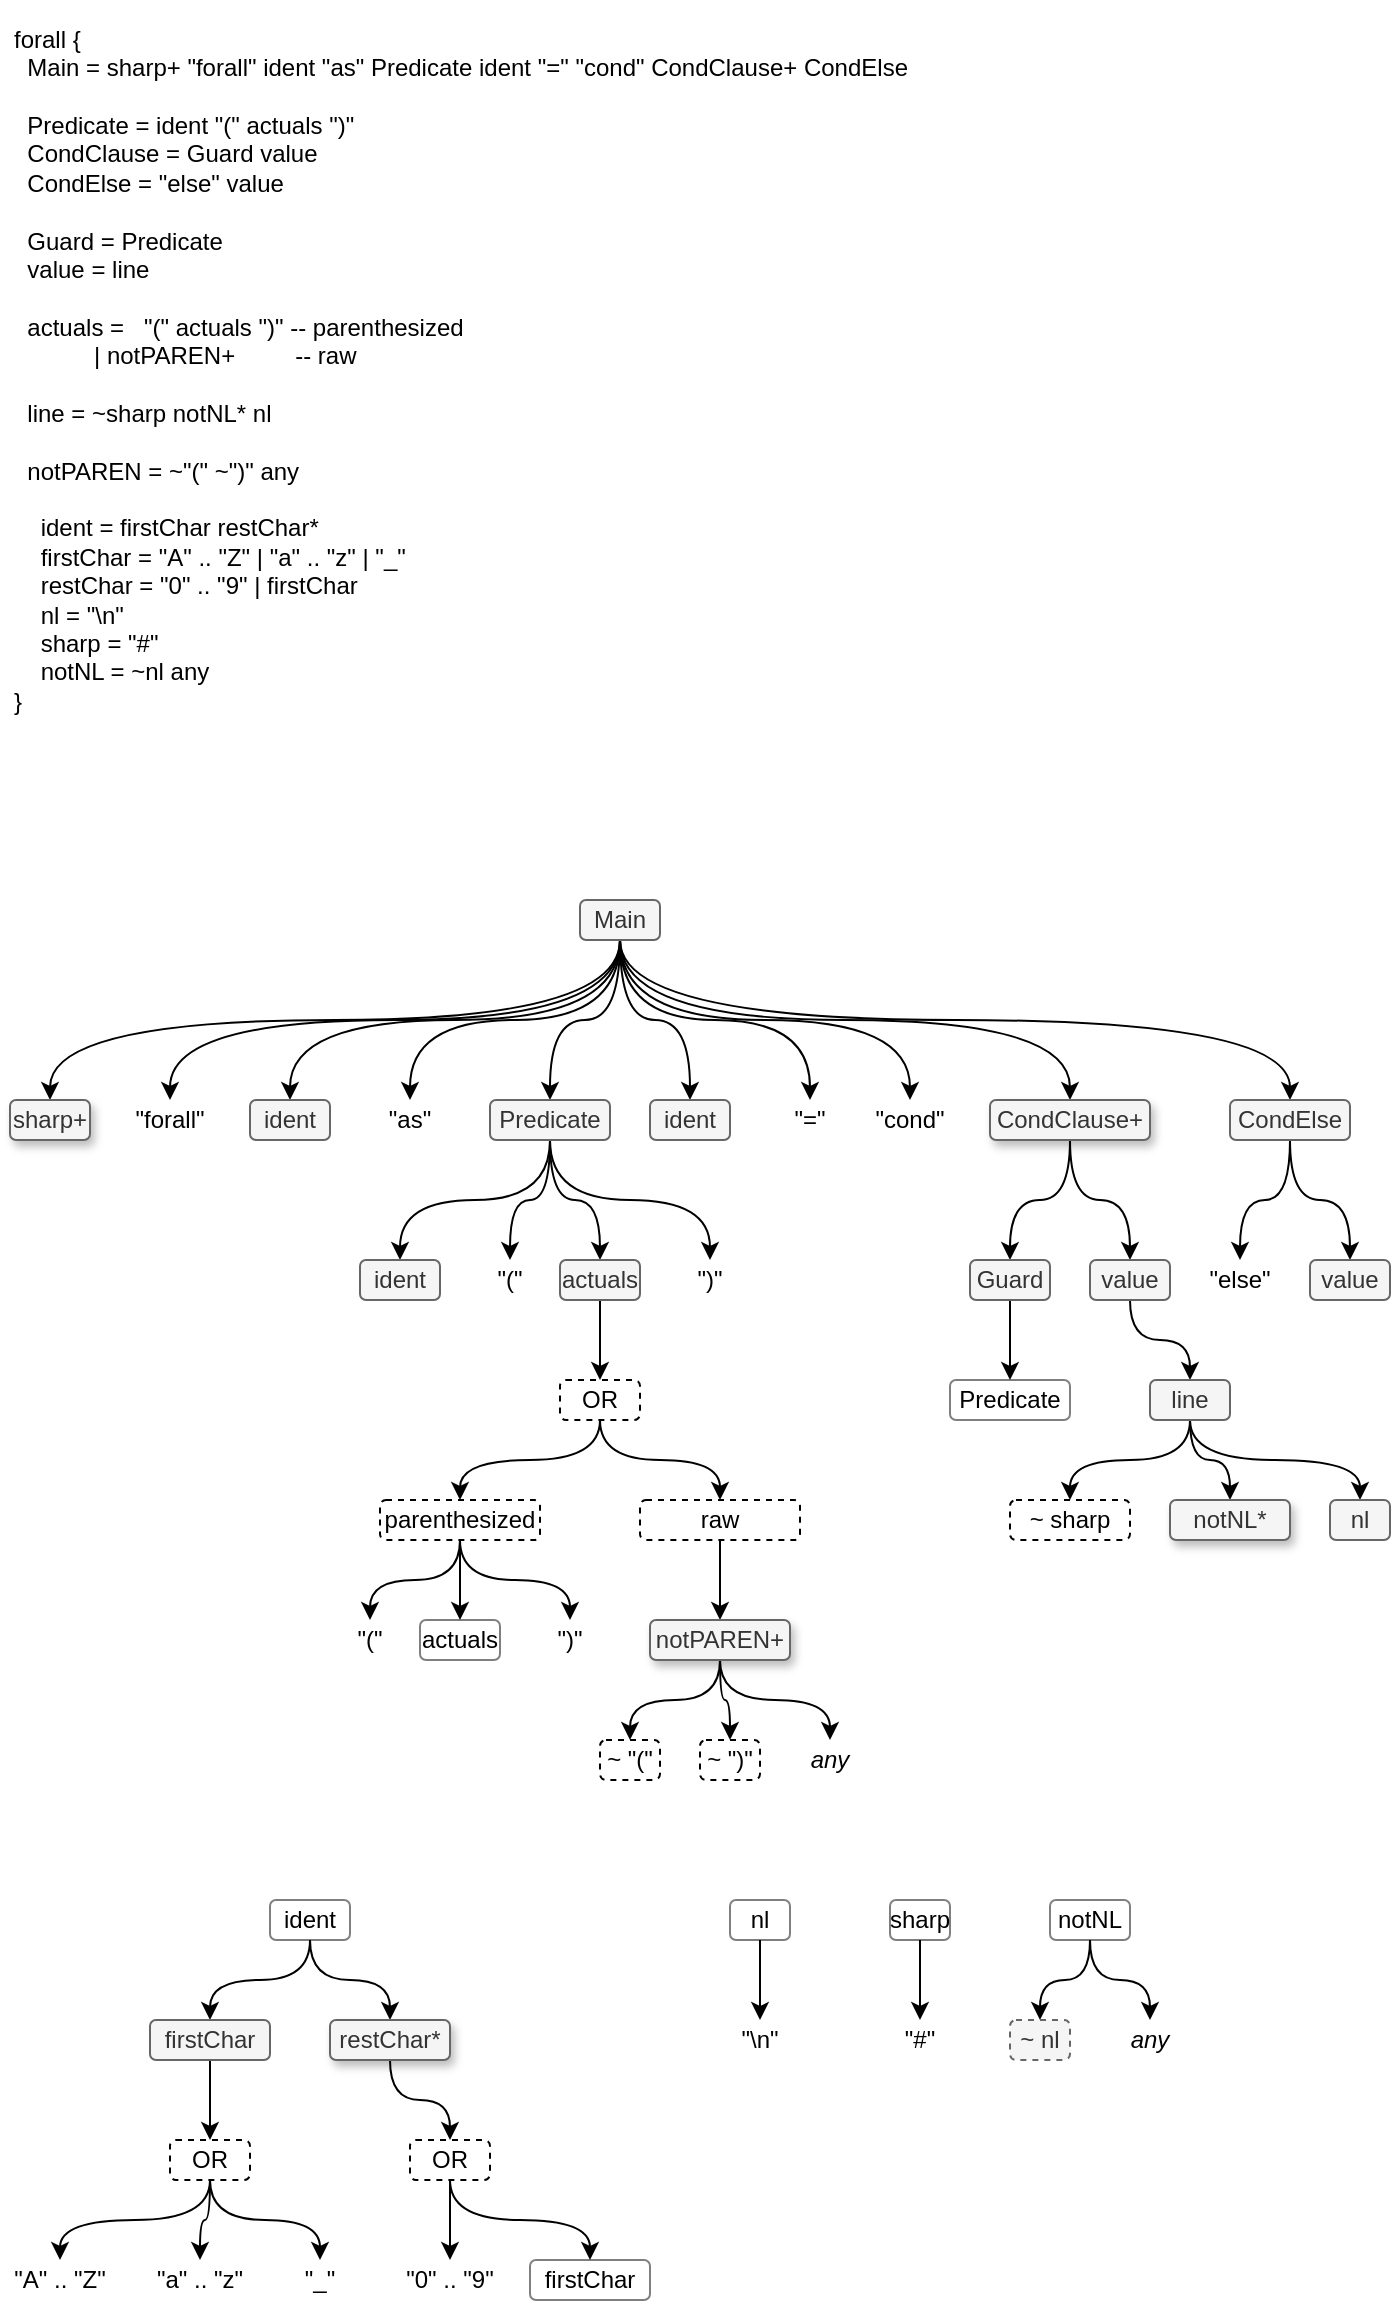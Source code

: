 <mxfile version="14.6.13" type="device"><diagram id="5u5NOcSs5XmJ4vOBqFYi" name="Page-1"><mxGraphModel dx="1106" dy="806" grid="1" gridSize="10" guides="1" tooltips="1" connect="1" arrows="1" fold="1" page="1" pageScale="1" pageWidth="1100" pageHeight="850" math="0" shadow="0"><root><mxCell id="0"/><mxCell id="1" parent="0"/><mxCell id="XXUerC8kvcmcj8MLShhT-1" value="&lt;div&gt;forall {&lt;/div&gt;&lt;div&gt;&amp;nbsp; Main = sharp+ &quot;forall&quot; ident &quot;as&quot; Predicate ident &quot;=&quot; &quot;cond&quot; CondClause+ CondElse&lt;/div&gt;&lt;div&gt;&lt;br&gt;&lt;/div&gt;&lt;div&gt;&amp;nbsp; Predicate = ident &quot;(&quot; actuals &quot;)&quot;&lt;/div&gt;&lt;div&gt;&amp;nbsp; CondClause = Guard value&lt;/div&gt;&lt;div&gt;&amp;nbsp; CondElse = &quot;else&quot; value&lt;/div&gt;&lt;div&gt;&lt;br&gt;&lt;/div&gt;&lt;div&gt;&amp;nbsp; Guard = Predicate&lt;/div&gt;&lt;div&gt;&amp;nbsp; value = line&lt;/div&gt;&lt;div&gt;&lt;br&gt;&lt;/div&gt;&lt;div&gt;&amp;nbsp; actuals =&amp;nbsp; &amp;nbsp;&quot;(&quot; actuals &quot;)&quot; -- parenthesized&lt;/div&gt;&lt;div&gt;&amp;nbsp; &amp;nbsp; &amp;nbsp; &amp;nbsp; &amp;nbsp; &amp;nbsp; | notPAREN+&amp;nbsp; &amp;nbsp; &amp;nbsp; &amp;nbsp; &amp;nbsp;-- raw&lt;/div&gt;&lt;div&gt;&lt;br&gt;&lt;/div&gt;&lt;div&gt;&amp;nbsp; line = ~sharp notNL* nl&lt;/div&gt;&lt;div&gt;&lt;br&gt;&lt;/div&gt;&lt;div&gt;&amp;nbsp; notPAREN = ~&quot;(&quot; ~&quot;)&quot; any&lt;/div&gt;&lt;div&gt;&lt;br&gt;&lt;/div&gt;&lt;div&gt;&amp;nbsp; &amp;nbsp; ident = firstChar restChar*&lt;/div&gt;&lt;div&gt;&amp;nbsp; &amp;nbsp; firstChar = &quot;A&quot; .. &quot;Z&quot; | &quot;a&quot; .. &quot;z&quot; | &quot;_&quot;&lt;/div&gt;&lt;div&gt;&amp;nbsp; &amp;nbsp; restChar = &quot;0&quot; .. &quot;9&quot; | firstChar&lt;/div&gt;&lt;div&gt;&amp;nbsp; &amp;nbsp; nl = &quot;\n&quot;&lt;/div&gt;&lt;div&gt;&amp;nbsp; &amp;nbsp; sharp = &quot;#&quot;&lt;/div&gt;&lt;div&gt;&amp;nbsp; &amp;nbsp; notNL = ~nl any&lt;/div&gt;&lt;div&gt;}&lt;/div&gt;" style="rounded=0;whiteSpace=wrap;html=1;align=left;strokeColor=none;" parent="1" vertex="1"><mxGeometry x="40" y="80" width="480" height="370" as="geometry"/></mxCell><mxCell id="XXUerC8kvcmcj8MLShhT-13" style="edgeStyle=orthogonalEdgeStyle;orthogonalLoop=1;jettySize=auto;html=1;exitX=0.5;exitY=1;exitDx=0;exitDy=0;entryX=0.5;entryY=0;entryDx=0;entryDy=0;curved=1;" parent="1" source="XXUerC8kvcmcj8MLShhT-2" target="XXUerC8kvcmcj8MLShhT-3" edge="1"><mxGeometry relative="1" as="geometry"/></mxCell><mxCell id="XXUerC8kvcmcj8MLShhT-14" style="edgeStyle=orthogonalEdgeStyle;curved=1;orthogonalLoop=1;jettySize=auto;html=1;exitX=0.5;exitY=1;exitDx=0;exitDy=0;entryX=0.5;entryY=0;entryDx=0;entryDy=0;" parent="1" source="XXUerC8kvcmcj8MLShhT-2" target="XXUerC8kvcmcj8MLShhT-4" edge="1"><mxGeometry relative="1" as="geometry"/></mxCell><mxCell id="XXUerC8kvcmcj8MLShhT-15" style="edgeStyle=orthogonalEdgeStyle;curved=1;orthogonalLoop=1;jettySize=auto;html=1;exitX=0.5;exitY=1;exitDx=0;exitDy=0;entryX=0.5;entryY=0;entryDx=0;entryDy=0;" parent="1" source="XXUerC8kvcmcj8MLShhT-2" target="XXUerC8kvcmcj8MLShhT-5" edge="1"><mxGeometry relative="1" as="geometry"/></mxCell><mxCell id="XXUerC8kvcmcj8MLShhT-16" style="edgeStyle=orthogonalEdgeStyle;curved=1;orthogonalLoop=1;jettySize=auto;html=1;exitX=0.5;exitY=1;exitDx=0;exitDy=0;entryX=0.5;entryY=0;entryDx=0;entryDy=0;" parent="1" source="XXUerC8kvcmcj8MLShhT-2" target="XXUerC8kvcmcj8MLShhT-6" edge="1"><mxGeometry relative="1" as="geometry"/></mxCell><mxCell id="XXUerC8kvcmcj8MLShhT-17" style="edgeStyle=orthogonalEdgeStyle;curved=1;orthogonalLoop=1;jettySize=auto;html=1;exitX=0.5;exitY=1;exitDx=0;exitDy=0;entryX=0.5;entryY=0;entryDx=0;entryDy=0;" parent="1" source="XXUerC8kvcmcj8MLShhT-2" target="XXUerC8kvcmcj8MLShhT-7" edge="1"><mxGeometry relative="1" as="geometry"/></mxCell><mxCell id="XXUerC8kvcmcj8MLShhT-19" style="edgeStyle=orthogonalEdgeStyle;curved=1;orthogonalLoop=1;jettySize=auto;html=1;exitX=0.5;exitY=1;exitDx=0;exitDy=0;entryX=0.5;entryY=0;entryDx=0;entryDy=0;" parent="1" source="XXUerC8kvcmcj8MLShhT-2" target="XXUerC8kvcmcj8MLShhT-8" edge="1"><mxGeometry relative="1" as="geometry"/></mxCell><mxCell id="XXUerC8kvcmcj8MLShhT-20" style="edgeStyle=orthogonalEdgeStyle;curved=1;orthogonalLoop=1;jettySize=auto;html=1;exitX=0.5;exitY=1;exitDx=0;exitDy=0;entryX=0.5;entryY=0;entryDx=0;entryDy=0;" parent="1" source="XXUerC8kvcmcj8MLShhT-2" target="XXUerC8kvcmcj8MLShhT-9" edge="1"><mxGeometry relative="1" as="geometry"/></mxCell><mxCell id="XXUerC8kvcmcj8MLShhT-21" style="edgeStyle=orthogonalEdgeStyle;curved=1;orthogonalLoop=1;jettySize=auto;html=1;exitX=0.5;exitY=1;exitDx=0;exitDy=0;entryX=0.5;entryY=0;entryDx=0;entryDy=0;" parent="1" source="XXUerC8kvcmcj8MLShhT-2" target="XXUerC8kvcmcj8MLShhT-10" edge="1"><mxGeometry relative="1" as="geometry"/></mxCell><mxCell id="XXUerC8kvcmcj8MLShhT-22" style="edgeStyle=orthogonalEdgeStyle;curved=1;orthogonalLoop=1;jettySize=auto;html=1;exitX=0.5;exitY=1;exitDx=0;exitDy=0;entryX=0.5;entryY=0;entryDx=0;entryDy=0;" parent="1" source="XXUerC8kvcmcj8MLShhT-2" target="XXUerC8kvcmcj8MLShhT-11" edge="1"><mxGeometry relative="1" as="geometry"/></mxCell><mxCell id="XXUerC8kvcmcj8MLShhT-23" style="edgeStyle=orthogonalEdgeStyle;curved=1;orthogonalLoop=1;jettySize=auto;html=1;exitX=0.5;exitY=1;exitDx=0;exitDy=0;entryX=0.5;entryY=0;entryDx=0;entryDy=0;" parent="1" source="XXUerC8kvcmcj8MLShhT-2" target="XXUerC8kvcmcj8MLShhT-12" edge="1"><mxGeometry relative="1" as="geometry"/></mxCell><mxCell id="XXUerC8kvcmcj8MLShhT-2" value="Main" style="rounded=1;whiteSpace=wrap;html=1;align=center;fillColor=#f5f5f5;strokeColor=#666666;fontColor=#333333;" parent="1" vertex="1"><mxGeometry x="325" y="530" width="40" height="20" as="geometry"/></mxCell><mxCell id="XXUerC8kvcmcj8MLShhT-3" value="sharp+" style="rounded=1;whiteSpace=wrap;html=1;align=center;shadow=1;fillColor=#f5f5f5;strokeColor=#666666;fontColor=#333333;" parent="1" vertex="1"><mxGeometry x="40" y="630" width="40" height="20" as="geometry"/></mxCell><mxCell id="XXUerC8kvcmcj8MLShhT-4" value="&quot;forall&quot;" style="rounded=1;whiteSpace=wrap;html=1;align=center;strokeColor=none;" parent="1" vertex="1"><mxGeometry x="100" y="630" width="40" height="20" as="geometry"/></mxCell><mxCell id="XXUerC8kvcmcj8MLShhT-5" value="ident" style="rounded=1;whiteSpace=wrap;html=1;align=center;fillColor=#f5f5f5;strokeColor=#666666;fontColor=#333333;" parent="1" vertex="1"><mxGeometry x="160" y="630" width="40" height="20" as="geometry"/></mxCell><mxCell id="XXUerC8kvcmcj8MLShhT-6" value="&quot;as&quot;" style="rounded=1;whiteSpace=wrap;html=1;align=center;strokeColor=none;" parent="1" vertex="1"><mxGeometry x="220" y="630" width="40" height="20" as="geometry"/></mxCell><mxCell id="XXUerC8kvcmcj8MLShhT-30" style="edgeStyle=orthogonalEdgeStyle;curved=1;orthogonalLoop=1;jettySize=auto;html=1;exitX=0.5;exitY=1;exitDx=0;exitDy=0;entryX=0.5;entryY=0;entryDx=0;entryDy=0;" parent="1" source="XXUerC8kvcmcj8MLShhT-7" target="XXUerC8kvcmcj8MLShhT-25" edge="1"><mxGeometry relative="1" as="geometry"/></mxCell><mxCell id="XXUerC8kvcmcj8MLShhT-31" style="edgeStyle=orthogonalEdgeStyle;curved=1;orthogonalLoop=1;jettySize=auto;html=1;exitX=0.5;exitY=1;exitDx=0;exitDy=0;entryX=0.5;entryY=0;entryDx=0;entryDy=0;" parent="1" source="XXUerC8kvcmcj8MLShhT-7" target="XXUerC8kvcmcj8MLShhT-26" edge="1"><mxGeometry relative="1" as="geometry"/></mxCell><mxCell id="XXUerC8kvcmcj8MLShhT-32" style="edgeStyle=orthogonalEdgeStyle;curved=1;orthogonalLoop=1;jettySize=auto;html=1;exitX=0.5;exitY=1;exitDx=0;exitDy=0;entryX=0.5;entryY=0;entryDx=0;entryDy=0;" parent="1" source="XXUerC8kvcmcj8MLShhT-7" target="XXUerC8kvcmcj8MLShhT-27" edge="1"><mxGeometry relative="1" as="geometry"/></mxCell><mxCell id="XXUerC8kvcmcj8MLShhT-33" style="edgeStyle=orthogonalEdgeStyle;curved=1;orthogonalLoop=1;jettySize=auto;html=1;exitX=0.5;exitY=1;exitDx=0;exitDy=0;entryX=0.5;entryY=0;entryDx=0;entryDy=0;" parent="1" source="XXUerC8kvcmcj8MLShhT-7" target="XXUerC8kvcmcj8MLShhT-29" edge="1"><mxGeometry relative="1" as="geometry"/></mxCell><mxCell id="XXUerC8kvcmcj8MLShhT-7" value="Predicate" style="rounded=1;whiteSpace=wrap;html=1;align=center;fillColor=#f5f5f5;strokeColor=#666666;fontColor=#333333;" parent="1" vertex="1"><mxGeometry x="280" y="630" width="60" height="20" as="geometry"/></mxCell><mxCell id="XXUerC8kvcmcj8MLShhT-8" value="ident" style="rounded=1;whiteSpace=wrap;html=1;align=center;fillColor=#f5f5f5;strokeColor=#666666;fontColor=#333333;" parent="1" vertex="1"><mxGeometry x="360" y="630" width="40" height="20" as="geometry"/></mxCell><mxCell id="XXUerC8kvcmcj8MLShhT-9" value="&quot;=&quot;" style="rounded=1;whiteSpace=wrap;html=1;align=center;strokeColor=none;" parent="1" vertex="1"><mxGeometry x="420" y="630" width="40" height="20" as="geometry"/></mxCell><mxCell id="XXUerC8kvcmcj8MLShhT-10" value="&quot;cond&quot;" style="rounded=1;whiteSpace=wrap;html=1;align=center;strokeColor=none;" parent="1" vertex="1"><mxGeometry x="470" y="630" width="40" height="20" as="geometry"/></mxCell><mxCell id="XXUerC8kvcmcj8MLShhT-36" style="edgeStyle=orthogonalEdgeStyle;curved=1;orthogonalLoop=1;jettySize=auto;html=1;exitX=0.5;exitY=1;exitDx=0;exitDy=0;entryX=0.5;entryY=0;entryDx=0;entryDy=0;" parent="1" source="XXUerC8kvcmcj8MLShhT-11" target="XXUerC8kvcmcj8MLShhT-34" edge="1"><mxGeometry relative="1" as="geometry"/></mxCell><mxCell id="XXUerC8kvcmcj8MLShhT-37" style="edgeStyle=orthogonalEdgeStyle;curved=1;orthogonalLoop=1;jettySize=auto;html=1;exitX=0.5;exitY=1;exitDx=0;exitDy=0;entryX=0.5;entryY=0;entryDx=0;entryDy=0;" parent="1" source="XXUerC8kvcmcj8MLShhT-11" target="XXUerC8kvcmcj8MLShhT-35" edge="1"><mxGeometry relative="1" as="geometry"/></mxCell><mxCell id="XXUerC8kvcmcj8MLShhT-11" value="CondClause+" style="rounded=1;whiteSpace=wrap;html=1;align=center;shadow=1;fillColor=#f5f5f5;strokeColor=#666666;fontColor=#333333;" parent="1" vertex="1"><mxGeometry x="530" y="630" width="80" height="20" as="geometry"/></mxCell><mxCell id="XXUerC8kvcmcj8MLShhT-40" value="" style="edgeStyle=orthogonalEdgeStyle;curved=1;orthogonalLoop=1;jettySize=auto;html=1;" parent="1" source="XXUerC8kvcmcj8MLShhT-12" target="XXUerC8kvcmcj8MLShhT-39" edge="1"><mxGeometry relative="1" as="geometry"/></mxCell><mxCell id="XXUerC8kvcmcj8MLShhT-41" style="edgeStyle=orthogonalEdgeStyle;curved=1;orthogonalLoop=1;jettySize=auto;html=1;exitX=0.5;exitY=1;exitDx=0;exitDy=0;entryX=0.5;entryY=0;entryDx=0;entryDy=0;" parent="1" source="XXUerC8kvcmcj8MLShhT-12" target="XXUerC8kvcmcj8MLShhT-38" edge="1"><mxGeometry relative="1" as="geometry"/></mxCell><mxCell id="XXUerC8kvcmcj8MLShhT-12" value="CondElse" style="rounded=1;whiteSpace=wrap;html=1;align=center;fillColor=#f5f5f5;strokeColor=#666666;fontColor=#333333;" parent="1" vertex="1"><mxGeometry x="650" y="630" width="60" height="20" as="geometry"/></mxCell><mxCell id="XXUerC8kvcmcj8MLShhT-25" value="ident" style="rounded=1;whiteSpace=wrap;html=1;align=center;fillColor=#f5f5f5;strokeColor=#666666;fontColor=#333333;" parent="1" vertex="1"><mxGeometry x="215" y="710" width="40" height="20" as="geometry"/></mxCell><mxCell id="XXUerC8kvcmcj8MLShhT-26" value="&quot;(&quot;" style="rounded=1;whiteSpace=wrap;html=1;align=center;strokeColor=none;" parent="1" vertex="1"><mxGeometry x="275" y="710" width="30" height="20" as="geometry"/></mxCell><mxCell id="XXUerC8kvcmcj8MLShhT-54" style="edgeStyle=orthogonalEdgeStyle;curved=1;orthogonalLoop=1;jettySize=auto;html=1;exitX=0.5;exitY=1;exitDx=0;exitDy=0;entryX=0.5;entryY=0;entryDx=0;entryDy=0;" parent="1" source="XXUerC8kvcmcj8MLShhT-27" target="XXUerC8kvcmcj8MLShhT-46" edge="1"><mxGeometry relative="1" as="geometry"/></mxCell><mxCell id="XXUerC8kvcmcj8MLShhT-27" value="actuals" style="rounded=1;whiteSpace=wrap;html=1;align=center;fillColor=#f5f5f5;strokeColor=#666666;fontColor=#333333;" parent="1" vertex="1"><mxGeometry x="315" y="710" width="40" height="20" as="geometry"/></mxCell><mxCell id="XXUerC8kvcmcj8MLShhT-28" style="edgeStyle=orthogonalEdgeStyle;curved=1;orthogonalLoop=1;jettySize=auto;html=1;exitX=0.5;exitY=1;exitDx=0;exitDy=0;" parent="1" source="XXUerC8kvcmcj8MLShhT-27" target="XXUerC8kvcmcj8MLShhT-27" edge="1"><mxGeometry relative="1" as="geometry"/></mxCell><mxCell id="XXUerC8kvcmcj8MLShhT-29" value="&quot;)&quot;" style="rounded=1;whiteSpace=wrap;html=1;align=center;strokeColor=none;" parent="1" vertex="1"><mxGeometry x="375" y="710" width="30" height="20" as="geometry"/></mxCell><mxCell id="XXUerC8kvcmcj8MLShhT-43" style="edgeStyle=orthogonalEdgeStyle;curved=1;orthogonalLoop=1;jettySize=auto;html=1;exitX=0.5;exitY=1;exitDx=0;exitDy=0;entryX=0.5;entryY=0;entryDx=0;entryDy=0;" parent="1" source="XXUerC8kvcmcj8MLShhT-34" target="XXUerC8kvcmcj8MLShhT-42" edge="1"><mxGeometry relative="1" as="geometry"/></mxCell><mxCell id="XXUerC8kvcmcj8MLShhT-34" value="Guard" style="rounded=1;whiteSpace=wrap;html=1;align=center;fillColor=#f5f5f5;strokeColor=#666666;fontColor=#333333;" parent="1" vertex="1"><mxGeometry x="520" y="710" width="40" height="20" as="geometry"/></mxCell><mxCell id="XXUerC8kvcmcj8MLShhT-45" style="edgeStyle=orthogonalEdgeStyle;curved=1;orthogonalLoop=1;jettySize=auto;html=1;exitX=0.5;exitY=1;exitDx=0;exitDy=0;entryX=0.5;entryY=0;entryDx=0;entryDy=0;" parent="1" source="XXUerC8kvcmcj8MLShhT-35" target="XXUerC8kvcmcj8MLShhT-44" edge="1"><mxGeometry relative="1" as="geometry"/></mxCell><mxCell id="XXUerC8kvcmcj8MLShhT-35" value="value" style="rounded=1;whiteSpace=wrap;html=1;align=center;fillColor=#f5f5f5;strokeColor=#666666;fontColor=#333333;" parent="1" vertex="1"><mxGeometry x="580" y="710" width="40" height="20" as="geometry"/></mxCell><mxCell id="XXUerC8kvcmcj8MLShhT-38" value="&quot;else&quot;" style="rounded=1;whiteSpace=wrap;html=1;align=center;strokeColor=none;" parent="1" vertex="1"><mxGeometry x="640" y="710" width="30" height="20" as="geometry"/></mxCell><mxCell id="XXUerC8kvcmcj8MLShhT-39" value="value" style="rounded=1;whiteSpace=wrap;html=1;align=center;fillColor=#f5f5f5;strokeColor=#666666;fontColor=#333333;" parent="1" vertex="1"><mxGeometry x="690" y="710" width="40" height="20" as="geometry"/></mxCell><mxCell id="XXUerC8kvcmcj8MLShhT-42" value="Predicate" style="rounded=1;whiteSpace=wrap;html=1;align=center;opacity=50;" parent="1" vertex="1"><mxGeometry x="510" y="770" width="60" height="20" as="geometry"/></mxCell><mxCell id="XXUerC8kvcmcj8MLShhT-72" style="edgeStyle=orthogonalEdgeStyle;curved=1;orthogonalLoop=1;jettySize=auto;html=1;exitX=0.5;exitY=1;exitDx=0;exitDy=0;entryX=0.5;entryY=0;entryDx=0;entryDy=0;" parent="1" source="XXUerC8kvcmcj8MLShhT-44" target="XXUerC8kvcmcj8MLShhT-69" edge="1"><mxGeometry relative="1" as="geometry"/></mxCell><mxCell id="XXUerC8kvcmcj8MLShhT-73" style="edgeStyle=orthogonalEdgeStyle;curved=1;orthogonalLoop=1;jettySize=auto;html=1;exitX=0.5;exitY=1;exitDx=0;exitDy=0;entryX=0.5;entryY=0;entryDx=0;entryDy=0;" parent="1" source="XXUerC8kvcmcj8MLShhT-44" target="XXUerC8kvcmcj8MLShhT-70" edge="1"><mxGeometry relative="1" as="geometry"/></mxCell><mxCell id="XXUerC8kvcmcj8MLShhT-74" style="edgeStyle=orthogonalEdgeStyle;curved=1;orthogonalLoop=1;jettySize=auto;html=1;exitX=0.5;exitY=1;exitDx=0;exitDy=0;entryX=0.5;entryY=0;entryDx=0;entryDy=0;" parent="1" source="XXUerC8kvcmcj8MLShhT-44" target="XXUerC8kvcmcj8MLShhT-71" edge="1"><mxGeometry relative="1" as="geometry"/></mxCell><mxCell id="XXUerC8kvcmcj8MLShhT-44" value="line" style="rounded=1;whiteSpace=wrap;html=1;align=center;fillColor=#f5f5f5;strokeColor=#666666;fontColor=#333333;" parent="1" vertex="1"><mxGeometry x="610" y="770" width="40" height="20" as="geometry"/></mxCell><mxCell id="XXUerC8kvcmcj8MLShhT-65" style="edgeStyle=orthogonalEdgeStyle;curved=1;orthogonalLoop=1;jettySize=auto;html=1;exitX=0.5;exitY=1;exitDx=0;exitDy=0;entryX=0.5;entryY=0;entryDx=0;entryDy=0;" parent="1" source="XXUerC8kvcmcj8MLShhT-46" target="XXUerC8kvcmcj8MLShhT-58" edge="1"><mxGeometry relative="1" as="geometry"/></mxCell><mxCell id="XXUerC8kvcmcj8MLShhT-66" style="edgeStyle=orthogonalEdgeStyle;curved=1;orthogonalLoop=1;jettySize=auto;html=1;exitX=0.5;exitY=1;exitDx=0;exitDy=0;entryX=0.5;entryY=0;entryDx=0;entryDy=0;" parent="1" source="XXUerC8kvcmcj8MLShhT-46" target="XXUerC8kvcmcj8MLShhT-64" edge="1"><mxGeometry relative="1" as="geometry"/></mxCell><mxCell id="XXUerC8kvcmcj8MLShhT-46" value="OR" style="rounded=1;whiteSpace=wrap;html=1;align=center;dashed=1;" parent="1" vertex="1"><mxGeometry x="315" y="770" width="40" height="20" as="geometry"/></mxCell><mxCell id="XXUerC8kvcmcj8MLShhT-55" style="edgeStyle=orthogonalEdgeStyle;curved=1;orthogonalLoop=1;jettySize=auto;html=1;exitX=0.5;exitY=1;exitDx=0;exitDy=0;entryX=0.5;entryY=0;entryDx=0;entryDy=0;" parent="1" source="XXUerC8kvcmcj8MLShhT-58" target="XXUerC8kvcmcj8MLShhT-60" edge="1"><mxGeometry relative="1" as="geometry"/></mxCell><mxCell id="XXUerC8kvcmcj8MLShhT-56" style="edgeStyle=orthogonalEdgeStyle;curved=1;orthogonalLoop=1;jettySize=auto;html=1;exitX=0.5;exitY=1;exitDx=0;exitDy=0;entryX=0.5;entryY=0;entryDx=0;entryDy=0;" parent="1" source="XXUerC8kvcmcj8MLShhT-58" target="XXUerC8kvcmcj8MLShhT-59" edge="1"><mxGeometry relative="1" as="geometry"/></mxCell><mxCell id="XXUerC8kvcmcj8MLShhT-57" style="edgeStyle=orthogonalEdgeStyle;curved=1;orthogonalLoop=1;jettySize=auto;html=1;exitX=0.5;exitY=1;exitDx=0;exitDy=0;entryX=0.5;entryY=0;entryDx=0;entryDy=0;" parent="1" source="XXUerC8kvcmcj8MLShhT-58" target="XXUerC8kvcmcj8MLShhT-62" edge="1"><mxGeometry relative="1" as="geometry"/></mxCell><mxCell id="XXUerC8kvcmcj8MLShhT-58" value="parenthesized" style="rounded=1;whiteSpace=wrap;html=1;align=center;dashed=1;" parent="1" vertex="1"><mxGeometry x="225" y="830" width="80" height="20" as="geometry"/></mxCell><mxCell id="XXUerC8kvcmcj8MLShhT-59" value="&quot;(&quot;" style="rounded=1;whiteSpace=wrap;html=1;align=center;strokeColor=none;" parent="1" vertex="1"><mxGeometry x="205" y="890" width="30" height="20" as="geometry"/></mxCell><mxCell id="XXUerC8kvcmcj8MLShhT-60" value="actuals" style="rounded=1;whiteSpace=wrap;html=1;align=center;opacity=50;" parent="1" vertex="1"><mxGeometry x="245" y="890" width="40" height="20" as="geometry"/></mxCell><mxCell id="XXUerC8kvcmcj8MLShhT-61" style="edgeStyle=orthogonalEdgeStyle;curved=1;orthogonalLoop=1;jettySize=auto;html=1;exitX=0.5;exitY=1;exitDx=0;exitDy=0;" parent="1" source="XXUerC8kvcmcj8MLShhT-60" target="XXUerC8kvcmcj8MLShhT-60" edge="1"><mxGeometry relative="1" as="geometry"/></mxCell><mxCell id="XXUerC8kvcmcj8MLShhT-62" value="&quot;)&quot;" style="rounded=1;whiteSpace=wrap;html=1;align=center;strokeColor=none;" parent="1" vertex="1"><mxGeometry x="305" y="890" width="30" height="20" as="geometry"/></mxCell><mxCell id="XXUerC8kvcmcj8MLShhT-68" style="edgeStyle=orthogonalEdgeStyle;curved=1;orthogonalLoop=1;jettySize=auto;html=1;exitX=0.5;exitY=1;exitDx=0;exitDy=0;entryX=0.5;entryY=0;entryDx=0;entryDy=0;" parent="1" source="XXUerC8kvcmcj8MLShhT-64" target="XXUerC8kvcmcj8MLShhT-67" edge="1"><mxGeometry relative="1" as="geometry"/></mxCell><mxCell id="XXUerC8kvcmcj8MLShhT-64" value="raw" style="rounded=1;whiteSpace=wrap;html=1;align=center;dashed=1;" parent="1" vertex="1"><mxGeometry x="355" y="830" width="80" height="20" as="geometry"/></mxCell><mxCell id="XXUerC8kvcmcj8MLShhT-79" style="edgeStyle=orthogonalEdgeStyle;curved=1;orthogonalLoop=1;jettySize=auto;html=1;exitX=0.5;exitY=1;exitDx=0;exitDy=0;entryX=0.5;entryY=0;entryDx=0;entryDy=0;" parent="1" source="XXUerC8kvcmcj8MLShhT-67" target="XXUerC8kvcmcj8MLShhT-75" edge="1"><mxGeometry relative="1" as="geometry"/></mxCell><mxCell id="XXUerC8kvcmcj8MLShhT-80" style="edgeStyle=orthogonalEdgeStyle;curved=1;orthogonalLoop=1;jettySize=auto;html=1;exitX=0.5;exitY=1;exitDx=0;exitDy=0;entryX=0.5;entryY=0;entryDx=0;entryDy=0;" parent="1" source="XXUerC8kvcmcj8MLShhT-67" target="XXUerC8kvcmcj8MLShhT-77" edge="1"><mxGeometry relative="1" as="geometry"/></mxCell><mxCell id="XXUerC8kvcmcj8MLShhT-81" style="edgeStyle=orthogonalEdgeStyle;curved=1;orthogonalLoop=1;jettySize=auto;html=1;exitX=0.5;exitY=1;exitDx=0;exitDy=0;entryX=0.5;entryY=0;entryDx=0;entryDy=0;" parent="1" source="XXUerC8kvcmcj8MLShhT-67" target="XXUerC8kvcmcj8MLShhT-78" edge="1"><mxGeometry relative="1" as="geometry"><mxPoint x="455" y="950" as="targetPoint"/></mxGeometry></mxCell><mxCell id="XXUerC8kvcmcj8MLShhT-67" value="notPAREN+" style="rounded=1;whiteSpace=wrap;html=1;align=center;shadow=1;fillColor=#f5f5f5;strokeColor=#666666;fontColor=#333333;" parent="1" vertex="1"><mxGeometry x="360" y="890" width="70" height="20" as="geometry"/></mxCell><mxCell id="XXUerC8kvcmcj8MLShhT-69" value="~ sharp" style="rounded=1;whiteSpace=wrap;html=1;align=center;dashed=1;" parent="1" vertex="1"><mxGeometry x="540" y="830" width="60" height="20" as="geometry"/></mxCell><mxCell id="XXUerC8kvcmcj8MLShhT-70" value="notNL*" style="rounded=1;whiteSpace=wrap;html=1;align=center;shadow=1;fillColor=#f5f5f5;strokeColor=#666666;fontColor=#333333;" parent="1" vertex="1"><mxGeometry x="620" y="830" width="60" height="20" as="geometry"/></mxCell><mxCell id="XXUerC8kvcmcj8MLShhT-71" value="nl" style="rounded=1;whiteSpace=wrap;html=1;align=center;fillColor=#f5f5f5;strokeColor=#666666;fontColor=#333333;" parent="1" vertex="1"><mxGeometry x="700" y="830" width="30" height="20" as="geometry"/></mxCell><mxCell id="XXUerC8kvcmcj8MLShhT-75" value="~ &quot;(&quot;" style="rounded=1;whiteSpace=wrap;html=1;align=center;dashed=1;" parent="1" vertex="1"><mxGeometry x="335" y="950" width="30" height="20" as="geometry"/></mxCell><mxCell id="XXUerC8kvcmcj8MLShhT-77" value="~ &quot;)&quot;" style="rounded=1;whiteSpace=wrap;html=1;align=center;dashed=1;" parent="1" vertex="1"><mxGeometry x="385" y="950" width="30" height="20" as="geometry"/></mxCell><mxCell id="XXUerC8kvcmcj8MLShhT-78" value="any" style="rounded=1;whiteSpace=wrap;html=1;align=center;fontStyle=2;strokeColor=none;" parent="1" vertex="1"><mxGeometry x="430" y="950" width="40" height="20" as="geometry"/></mxCell><mxCell id="XXUerC8kvcmcj8MLShhT-85" style="edgeStyle=orthogonalEdgeStyle;curved=1;orthogonalLoop=1;jettySize=auto;html=1;exitX=0.5;exitY=1;exitDx=0;exitDy=0;entryX=0.5;entryY=0;entryDx=0;entryDy=0;" parent="1" source="XXUerC8kvcmcj8MLShhT-82" target="XXUerC8kvcmcj8MLShhT-83" edge="1"><mxGeometry relative="1" as="geometry"/></mxCell><mxCell id="XXUerC8kvcmcj8MLShhT-86" style="edgeStyle=orthogonalEdgeStyle;curved=1;orthogonalLoop=1;jettySize=auto;html=1;exitX=0.5;exitY=1;exitDx=0;exitDy=0;entryX=0.5;entryY=0;entryDx=0;entryDy=0;" parent="1" source="XXUerC8kvcmcj8MLShhT-82" target="XXUerC8kvcmcj8MLShhT-84" edge="1"><mxGeometry relative="1" as="geometry"/></mxCell><mxCell id="XXUerC8kvcmcj8MLShhT-82" value="ident" style="rounded=1;whiteSpace=wrap;html=1;align=center;opacity=50;" parent="1" vertex="1"><mxGeometry x="170" y="1030" width="40" height="20" as="geometry"/></mxCell><mxCell id="XXUerC8kvcmcj8MLShhT-89" style="edgeStyle=orthogonalEdgeStyle;curved=1;orthogonalLoop=1;jettySize=auto;html=1;exitX=0.5;exitY=1;exitDx=0;exitDy=0;entryX=0.5;entryY=0;entryDx=0;entryDy=0;" parent="1" source="XXUerC8kvcmcj8MLShhT-83" target="XXUerC8kvcmcj8MLShhT-88" edge="1"><mxGeometry relative="1" as="geometry"/></mxCell><mxCell id="XXUerC8kvcmcj8MLShhT-83" value="firstChar" style="rounded=1;whiteSpace=wrap;html=1;align=center;fillColor=#f5f5f5;strokeColor=#666666;fontColor=#333333;" parent="1" vertex="1"><mxGeometry x="110" y="1090" width="60" height="20" as="geometry"/></mxCell><mxCell id="XXUerC8kvcmcj8MLShhT-100" style="edgeStyle=orthogonalEdgeStyle;curved=1;orthogonalLoop=1;jettySize=auto;html=1;exitX=0.5;exitY=1;exitDx=0;exitDy=0;entryX=0.5;entryY=0;entryDx=0;entryDy=0;" parent="1" source="XXUerC8kvcmcj8MLShhT-84" target="XXUerC8kvcmcj8MLShhT-95" edge="1"><mxGeometry relative="1" as="geometry"/></mxCell><mxCell id="XXUerC8kvcmcj8MLShhT-84" value="restChar*" style="rounded=1;whiteSpace=wrap;html=1;align=center;shadow=1;fillColor=#f5f5f5;strokeColor=#666666;fontColor=#333333;" parent="1" vertex="1"><mxGeometry x="200" y="1090" width="60" height="20" as="geometry"/></mxCell><mxCell id="XXUerC8kvcmcj8MLShhT-87" value="&quot;A&quot; .. &quot;Z&quot;" style="rounded=1;whiteSpace=wrap;html=1;align=center;strokeColor=none;" parent="1" vertex="1"><mxGeometry x="40" y="1210" width="50" height="20" as="geometry"/></mxCell><mxCell id="XXUerC8kvcmcj8MLShhT-92" style="edgeStyle=orthogonalEdgeStyle;curved=1;orthogonalLoop=1;jettySize=auto;html=1;exitX=0.5;exitY=1;exitDx=0;exitDy=0;entryX=0.5;entryY=0;entryDx=0;entryDy=0;" parent="1" source="XXUerC8kvcmcj8MLShhT-88" target="XXUerC8kvcmcj8MLShhT-87" edge="1"><mxGeometry relative="1" as="geometry"/></mxCell><mxCell id="XXUerC8kvcmcj8MLShhT-93" style="edgeStyle=orthogonalEdgeStyle;curved=1;orthogonalLoop=1;jettySize=auto;html=1;exitX=0.5;exitY=1;exitDx=0;exitDy=0;entryX=0.5;entryY=0;entryDx=0;entryDy=0;" parent="1" source="XXUerC8kvcmcj8MLShhT-88" target="XXUerC8kvcmcj8MLShhT-90" edge="1"><mxGeometry relative="1" as="geometry"/></mxCell><mxCell id="XXUerC8kvcmcj8MLShhT-94" style="edgeStyle=orthogonalEdgeStyle;curved=1;orthogonalLoop=1;jettySize=auto;html=1;exitX=0.5;exitY=1;exitDx=0;exitDy=0;entryX=0.5;entryY=0;entryDx=0;entryDy=0;" parent="1" source="XXUerC8kvcmcj8MLShhT-88" target="XXUerC8kvcmcj8MLShhT-91" edge="1"><mxGeometry relative="1" as="geometry"/></mxCell><mxCell id="XXUerC8kvcmcj8MLShhT-88" value="OR" style="rounded=1;whiteSpace=wrap;html=1;align=center;dashed=1;" parent="1" vertex="1"><mxGeometry x="120" y="1150" width="40" height="20" as="geometry"/></mxCell><mxCell id="XXUerC8kvcmcj8MLShhT-90" value="&quot;a&quot; .. &quot;z&quot;" style="rounded=1;whiteSpace=wrap;html=1;align=center;strokeColor=none;" parent="1" vertex="1"><mxGeometry x="110" y="1210" width="50" height="20" as="geometry"/></mxCell><mxCell id="XXUerC8kvcmcj8MLShhT-91" value="&quot;_&quot;" style="rounded=1;whiteSpace=wrap;html=1;align=center;strokeColor=none;" parent="1" vertex="1"><mxGeometry x="180" y="1210" width="30" height="20" as="geometry"/></mxCell><mxCell id="XXUerC8kvcmcj8MLShhT-98" style="edgeStyle=orthogonalEdgeStyle;curved=1;orthogonalLoop=1;jettySize=auto;html=1;exitX=0.5;exitY=1;exitDx=0;exitDy=0;entryX=0.5;entryY=0;entryDx=0;entryDy=0;" parent="1" source="XXUerC8kvcmcj8MLShhT-95" target="XXUerC8kvcmcj8MLShhT-96" edge="1"><mxGeometry relative="1" as="geometry"/></mxCell><mxCell id="XXUerC8kvcmcj8MLShhT-99" style="edgeStyle=orthogonalEdgeStyle;curved=1;orthogonalLoop=1;jettySize=auto;html=1;exitX=0.5;exitY=1;exitDx=0;exitDy=0;entryX=0.5;entryY=0;entryDx=0;entryDy=0;" parent="1" source="XXUerC8kvcmcj8MLShhT-95" target="XXUerC8kvcmcj8MLShhT-97" edge="1"><mxGeometry relative="1" as="geometry"/></mxCell><mxCell id="XXUerC8kvcmcj8MLShhT-95" value="OR" style="rounded=1;whiteSpace=wrap;html=1;align=center;dashed=1;" parent="1" vertex="1"><mxGeometry x="240" y="1150" width="40" height="20" as="geometry"/></mxCell><mxCell id="XXUerC8kvcmcj8MLShhT-96" value="&quot;0&quot; .. &quot;9&quot;" style="rounded=1;whiteSpace=wrap;html=1;align=center;strokeColor=none;" parent="1" vertex="1"><mxGeometry x="235" y="1210" width="50" height="20" as="geometry"/></mxCell><mxCell id="XXUerC8kvcmcj8MLShhT-97" value="firstChar" style="rounded=1;whiteSpace=wrap;html=1;align=center;opacity=50;" parent="1" vertex="1"><mxGeometry x="300" y="1210" width="60" height="20" as="geometry"/></mxCell><mxCell id="XXUerC8kvcmcj8MLShhT-103" style="edgeStyle=orthogonalEdgeStyle;curved=1;orthogonalLoop=1;jettySize=auto;html=1;exitX=0.5;exitY=1;exitDx=0;exitDy=0;entryX=0.5;entryY=0;entryDx=0;entryDy=0;" parent="1" source="XXUerC8kvcmcj8MLShhT-101" target="XXUerC8kvcmcj8MLShhT-102" edge="1"><mxGeometry relative="1" as="geometry"/></mxCell><mxCell id="XXUerC8kvcmcj8MLShhT-101" value="nl" style="rounded=1;whiteSpace=wrap;html=1;align=center;opacity=50;" parent="1" vertex="1"><mxGeometry x="400" y="1030" width="30" height="20" as="geometry"/></mxCell><mxCell id="XXUerC8kvcmcj8MLShhT-102" value="&quot;\n&quot;" style="rounded=1;whiteSpace=wrap;html=1;align=center;strokeColor=none;" parent="1" vertex="1"><mxGeometry x="400" y="1090" width="30" height="20" as="geometry"/></mxCell><mxCell id="XXUerC8kvcmcj8MLShhT-104" style="edgeStyle=orthogonalEdgeStyle;curved=1;orthogonalLoop=1;jettySize=auto;html=1;exitX=0.5;exitY=1;exitDx=0;exitDy=0;entryX=0.5;entryY=0;entryDx=0;entryDy=0;" parent="1" source="XXUerC8kvcmcj8MLShhT-105" target="XXUerC8kvcmcj8MLShhT-106" edge="1"><mxGeometry relative="1" as="geometry"/></mxCell><mxCell id="XXUerC8kvcmcj8MLShhT-105" value="sharp" style="rounded=1;whiteSpace=wrap;html=1;align=center;opacity=50;" parent="1" vertex="1"><mxGeometry x="480" y="1030" width="30" height="20" as="geometry"/></mxCell><mxCell id="XXUerC8kvcmcj8MLShhT-106" value="&quot;#&quot;" style="rounded=1;whiteSpace=wrap;html=1;align=center;strokeColor=none;" parent="1" vertex="1"><mxGeometry x="480" y="1090" width="30" height="20" as="geometry"/></mxCell><mxCell id="XXUerC8kvcmcj8MLShhT-111" style="edgeStyle=orthogonalEdgeStyle;curved=1;orthogonalLoop=1;jettySize=auto;html=1;exitX=0.5;exitY=1;exitDx=0;exitDy=0;entryX=0.5;entryY=0;entryDx=0;entryDy=0;" parent="1" source="XXUerC8kvcmcj8MLShhT-107" target="XXUerC8kvcmcj8MLShhT-108" edge="1"><mxGeometry relative="1" as="geometry"/></mxCell><mxCell id="XXUerC8kvcmcj8MLShhT-112" style="edgeStyle=orthogonalEdgeStyle;curved=1;orthogonalLoop=1;jettySize=auto;html=1;exitX=0.5;exitY=1;exitDx=0;exitDy=0;entryX=0.5;entryY=0;entryDx=0;entryDy=0;" parent="1" source="XXUerC8kvcmcj8MLShhT-107" target="XXUerC8kvcmcj8MLShhT-109" edge="1"><mxGeometry relative="1" as="geometry"/></mxCell><mxCell id="XXUerC8kvcmcj8MLShhT-107" value="notNL" style="rounded=1;whiteSpace=wrap;html=1;align=center;opacity=50;" parent="1" vertex="1"><mxGeometry x="560" y="1030" width="40" height="20" as="geometry"/></mxCell><mxCell id="XXUerC8kvcmcj8MLShhT-108" value="~ nl" style="rounded=1;whiteSpace=wrap;html=1;align=center;dashed=1;fillColor=#f5f5f5;strokeColor=#666666;fontColor=#333333;" parent="1" vertex="1"><mxGeometry x="540" y="1090" width="30" height="20" as="geometry"/></mxCell><mxCell id="XXUerC8kvcmcj8MLShhT-109" value="any" style="rounded=1;whiteSpace=wrap;html=1;align=center;fontStyle=2;strokeColor=none;" parent="1" vertex="1"><mxGeometry x="590" y="1090" width="40" height="20" as="geometry"/></mxCell></root></mxGraphModel></diagram></mxfile>